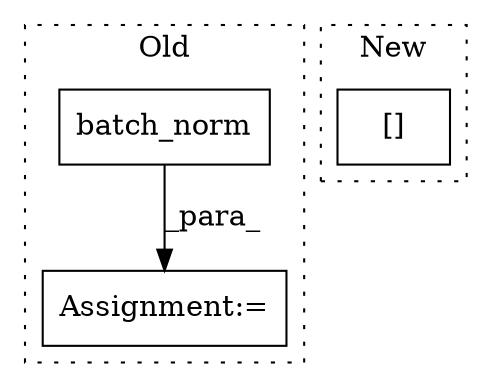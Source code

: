 digraph G {
subgraph cluster0 {
1 [label="batch_norm" a="32" s="3011,3025" l="11,1" shape="box"];
3 [label="Assignment:=" a="7" s="3045" l="1" shape="box"];
label = "Old";
style="dotted";
}
subgraph cluster1 {
2 [label="[]" a="2" s="2474,2495" l="7,1" shape="box"];
label = "New";
style="dotted";
}
1 -> 3 [label="_para_"];
}
